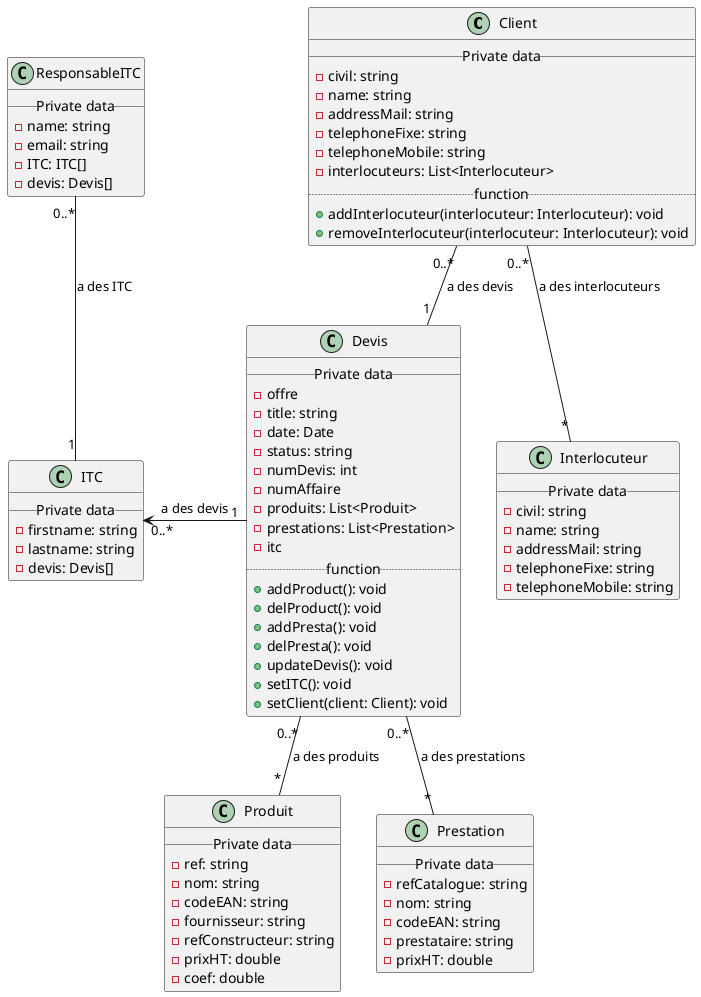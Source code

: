 @startuml isco

class Client {
__Private data__
  - civil: string
  - name: string
  - addressMail: string
  - telephoneFixe: string
  - telephoneMobile: string
  - interlocuteurs: List<Interlocuteur>
.. function ..
  + addInterlocuteur(interlocuteur: Interlocuteur): void
  + removeInterlocuteur(interlocuteur: Interlocuteur): void
}

class Interlocuteur {
  __Private data__
  - civil: string
  - name: string
  - addressMail: string
  - telephoneFixe: string
  - telephoneMobile: string
}

class Devis {
  __Private data__
  - offre
  - title: string
  - date: Date
  - status: string
  - numDevis: int
  - numAffaire
  - produits: List<Produit>
  - prestations: List<Prestation>
  - itc
  .. function ..
  + addProduct(): void
  + delProduct(): void
  + addPresta(): void
  + delPresta(): void
  + updateDevis(): void
  + setITC(): void
  + setClient(client: Client): void
}

class Produit {
  __Private data__
  - ref: string
  - nom: string
  - codeEAN: string
  - fournisseur: string
  - refConstructeur: string
  - prixHT: double
  - coef: double
}

class Prestation {
  __Private data__
  - refCatalogue: string
  - nom: string
  - codeEAN: string
  - prestataire: string
  - prixHT: double
}
class ResponsableITC {
  __Private data__
  - name: string
  - email: string
  - ITC: ITC[]
  - devis: Devis[]
}

class ITC {
  __Private data__
  - firstname: string
  - lastname: string
  - devis: Devis[]
}

Client "0..*" -- "*" Interlocuteur : a des interlocuteurs
Client "0..*" --"1" Devis : a des devis
Devis "0..*" -- "*" Produit : a des produits
Devis "0..*" -- "*" Prestation : a des prestations
ResponsableITC "0..*" -- "1" ITC : a des ITC
ITC "0..*" <- "1" Devis : a des devis

@enduml
